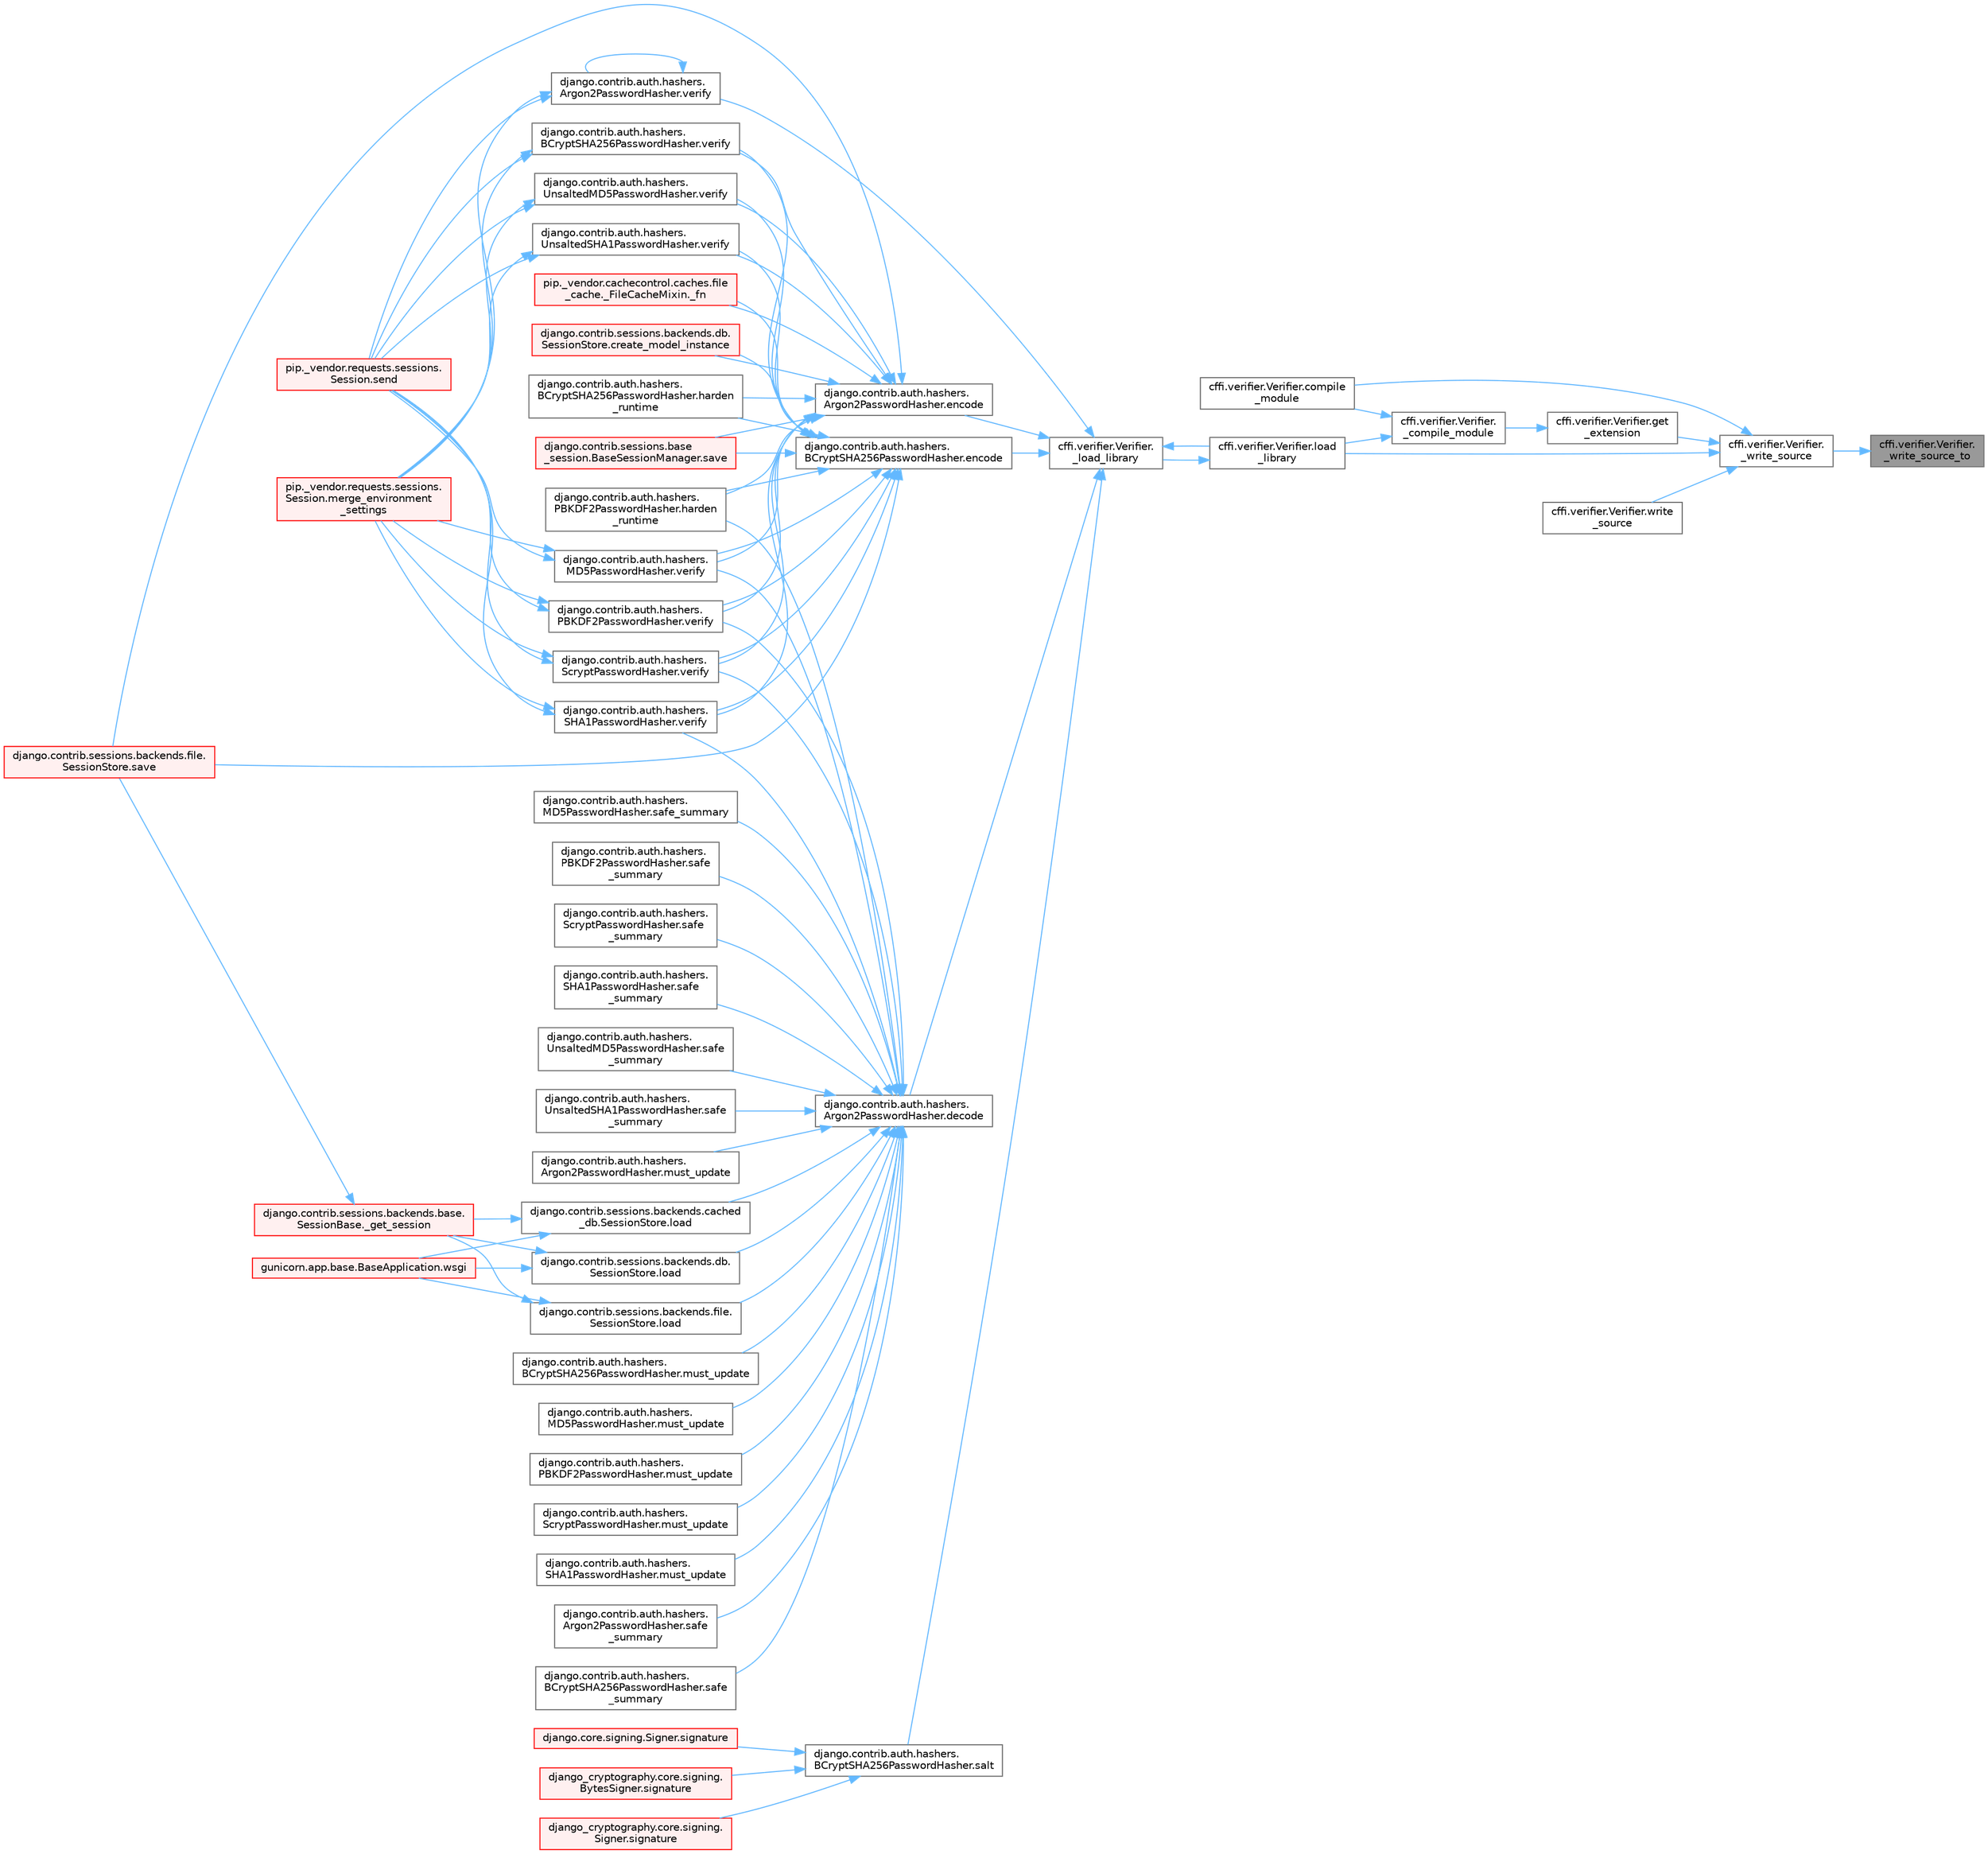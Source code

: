 digraph "cffi.verifier.Verifier._write_source_to"
{
 // LATEX_PDF_SIZE
  bgcolor="transparent";
  edge [fontname=Helvetica,fontsize=10,labelfontname=Helvetica,labelfontsize=10];
  node [fontname=Helvetica,fontsize=10,shape=box,height=0.2,width=0.4];
  rankdir="RL";
  Node1 [id="Node000001",label="cffi.verifier.Verifier.\l_write_source_to",height=0.2,width=0.4,color="gray40", fillcolor="grey60", style="filled", fontcolor="black",tooltip=" "];
  Node1 -> Node2 [id="edge1_Node000001_Node000002",dir="back",color="steelblue1",style="solid",tooltip=" "];
  Node2 [id="Node000002",label="cffi.verifier.Verifier.\l_write_source",height=0.2,width=0.4,color="grey40", fillcolor="white", style="filled",URL="$classcffi_1_1verifier_1_1_verifier.html#a1aa61152a52d10127b522cceb0efb670",tooltip=" "];
  Node2 -> Node3 [id="edge2_Node000002_Node000003",dir="back",color="steelblue1",style="solid",tooltip=" "];
  Node3 [id="Node000003",label="cffi.verifier.Verifier.compile\l_module",height=0.2,width=0.4,color="grey40", fillcolor="white", style="filled",URL="$classcffi_1_1verifier_1_1_verifier.html#a3ab2b13f2f24bb6871b9111923f1a138",tooltip=" "];
  Node2 -> Node4 [id="edge3_Node000002_Node000004",dir="back",color="steelblue1",style="solid",tooltip=" "];
  Node4 [id="Node000004",label="cffi.verifier.Verifier.get\l_extension",height=0.2,width=0.4,color="grey40", fillcolor="white", style="filled",URL="$classcffi_1_1verifier_1_1_verifier.html#af447ee2fbeadedce4b28f517cfb048da",tooltip=" "];
  Node4 -> Node5 [id="edge4_Node000004_Node000005",dir="back",color="steelblue1",style="solid",tooltip=" "];
  Node5 [id="Node000005",label="cffi.verifier.Verifier.\l_compile_module",height=0.2,width=0.4,color="grey40", fillcolor="white", style="filled",URL="$classcffi_1_1verifier_1_1_verifier.html#ae0d07806ff6796d142c1c6d28a035fdd",tooltip=" "];
  Node5 -> Node3 [id="edge5_Node000005_Node000003",dir="back",color="steelblue1",style="solid",tooltip=" "];
  Node5 -> Node6 [id="edge6_Node000005_Node000006",dir="back",color="steelblue1",style="solid",tooltip=" "];
  Node6 [id="Node000006",label="cffi.verifier.Verifier.load\l_library",height=0.2,width=0.4,color="grey40", fillcolor="white", style="filled",URL="$classcffi_1_1verifier_1_1_verifier.html#a3f4cc3b50c42913dd0d22dc233524f28",tooltip=" "];
  Node6 -> Node7 [id="edge7_Node000006_Node000007",dir="back",color="steelblue1",style="solid",tooltip=" "];
  Node7 [id="Node000007",label="cffi.verifier.Verifier.\l_load_library",height=0.2,width=0.4,color="grey40", fillcolor="white", style="filled",URL="$classcffi_1_1verifier_1_1_verifier.html#a9de40d4d3231a07d492a907359b11949",tooltip=" "];
  Node7 -> Node8 [id="edge8_Node000007_Node000008",dir="back",color="steelblue1",style="solid",tooltip=" "];
  Node8 [id="Node000008",label="django.contrib.auth.hashers.\lArgon2PasswordHasher.decode",height=0.2,width=0.4,color="grey40", fillcolor="white", style="filled",URL="$classdjango_1_1contrib_1_1auth_1_1hashers_1_1_argon2_password_hasher.html#a72d1d6fbe76db2c306ea80efb11110a4",tooltip=" "];
  Node8 -> Node9 [id="edge9_Node000008_Node000009",dir="back",color="steelblue1",style="solid",tooltip=" "];
  Node9 [id="Node000009",label="django.contrib.auth.hashers.\lPBKDF2PasswordHasher.harden\l_runtime",height=0.2,width=0.4,color="grey40", fillcolor="white", style="filled",URL="$classdjango_1_1contrib_1_1auth_1_1hashers_1_1_p_b_k_d_f2_password_hasher.html#ae7f1dcad47802823597610b026fae83a",tooltip=" "];
  Node8 -> Node10 [id="edge10_Node000008_Node000010",dir="back",color="steelblue1",style="solid",tooltip=" "];
  Node10 [id="Node000010",label="django.contrib.sessions.backends.cached\l_db.SessionStore.load",height=0.2,width=0.4,color="grey40", fillcolor="white", style="filled",URL="$classdjango_1_1contrib_1_1sessions_1_1backends_1_1cached__db_1_1_session_store.html#a0432d07f359fa8281304478688605af7",tooltip=" "];
  Node10 -> Node11 [id="edge11_Node000010_Node000011",dir="back",color="steelblue1",style="solid",tooltip=" "];
  Node11 [id="Node000011",label="django.contrib.sessions.backends.base.\lSessionBase._get_session",height=0.2,width=0.4,color="red", fillcolor="#FFF0F0", style="filled",URL="$classdjango_1_1contrib_1_1sessions_1_1backends_1_1base_1_1_session_base.html#a3ca0af594cbb5d34f3d4f76c8f90bf4f",tooltip=" "];
  Node11 -> Node726 [id="edge12_Node000011_Node000726",dir="back",color="steelblue1",style="solid",tooltip=" "];
  Node726 [id="Node000726",label="django.contrib.sessions.backends.file.\lSessionStore.save",height=0.2,width=0.4,color="red", fillcolor="#FFF0F0", style="filled",URL="$classdjango_1_1contrib_1_1sessions_1_1backends_1_1file_1_1_session_store.html#af170f9c112376eb1627509287bf9620f",tooltip=" "];
  Node10 -> Node512 [id="edge13_Node000010_Node000512",dir="back",color="steelblue1",style="solid",tooltip=" "];
  Node512 [id="Node000512",label="gunicorn.app.base.BaseApplication.wsgi",height=0.2,width=0.4,color="red", fillcolor="#FFF0F0", style="filled",URL="$classgunicorn_1_1app_1_1base_1_1_base_application.html#a18ae24b2d0d44fb694b9f2b0cdffa670",tooltip=" "];
  Node8 -> Node3139 [id="edge14_Node000008_Node003139",dir="back",color="steelblue1",style="solid",tooltip=" "];
  Node3139 [id="Node003139",label="django.contrib.sessions.backends.db.\lSessionStore.load",height=0.2,width=0.4,color="grey40", fillcolor="white", style="filled",URL="$classdjango_1_1contrib_1_1sessions_1_1backends_1_1db_1_1_session_store.html#aab3bc77d15c0a33590a72f92a2efc994",tooltip=" "];
  Node3139 -> Node11 [id="edge15_Node003139_Node000011",dir="back",color="steelblue1",style="solid",tooltip=" "];
  Node3139 -> Node512 [id="edge16_Node003139_Node000512",dir="back",color="steelblue1",style="solid",tooltip=" "];
  Node8 -> Node511 [id="edge17_Node000008_Node000511",dir="back",color="steelblue1",style="solid",tooltip=" "];
  Node511 [id="Node000511",label="django.contrib.sessions.backends.file.\lSessionStore.load",height=0.2,width=0.4,color="grey40", fillcolor="white", style="filled",URL="$classdjango_1_1contrib_1_1sessions_1_1backends_1_1file_1_1_session_store.html#a408fa63512306fbaa7bbb62742f0295f",tooltip=" "];
  Node511 -> Node11 [id="edge18_Node000511_Node000011",dir="back",color="steelblue1",style="solid",tooltip=" "];
  Node511 -> Node512 [id="edge19_Node000511_Node000512",dir="back",color="steelblue1",style="solid",tooltip=" "];
  Node8 -> Node3140 [id="edge20_Node000008_Node003140",dir="back",color="steelblue1",style="solid",tooltip=" "];
  Node3140 [id="Node003140",label="django.contrib.auth.hashers.\lArgon2PasswordHasher.must_update",height=0.2,width=0.4,color="grey40", fillcolor="white", style="filled",URL="$classdjango_1_1contrib_1_1auth_1_1hashers_1_1_argon2_password_hasher.html#a4d8d054683b5147b2228836536f8e0a3",tooltip=" "];
  Node8 -> Node3141 [id="edge21_Node000008_Node003141",dir="back",color="steelblue1",style="solid",tooltip=" "];
  Node3141 [id="Node003141",label="django.contrib.auth.hashers.\lBCryptSHA256PasswordHasher.must_update",height=0.2,width=0.4,color="grey40", fillcolor="white", style="filled",URL="$classdjango_1_1contrib_1_1auth_1_1hashers_1_1_b_crypt_s_h_a256_password_hasher.html#a0da47cb102c5bbb66cf2a88f02681fc4",tooltip=" "];
  Node8 -> Node3142 [id="edge22_Node000008_Node003142",dir="back",color="steelblue1",style="solid",tooltip=" "];
  Node3142 [id="Node003142",label="django.contrib.auth.hashers.\lMD5PasswordHasher.must_update",height=0.2,width=0.4,color="grey40", fillcolor="white", style="filled",URL="$classdjango_1_1contrib_1_1auth_1_1hashers_1_1_m_d5_password_hasher.html#ab94a37f578422009eb384a7d039be74c",tooltip=" "];
  Node8 -> Node3143 [id="edge23_Node000008_Node003143",dir="back",color="steelblue1",style="solid",tooltip=" "];
  Node3143 [id="Node003143",label="django.contrib.auth.hashers.\lPBKDF2PasswordHasher.must_update",height=0.2,width=0.4,color="grey40", fillcolor="white", style="filled",URL="$classdjango_1_1contrib_1_1auth_1_1hashers_1_1_p_b_k_d_f2_password_hasher.html#a2779a6ac57e7b11aa5b0f06ff2db0ae0",tooltip=" "];
  Node8 -> Node3144 [id="edge24_Node000008_Node003144",dir="back",color="steelblue1",style="solid",tooltip=" "];
  Node3144 [id="Node003144",label="django.contrib.auth.hashers.\lScryptPasswordHasher.must_update",height=0.2,width=0.4,color="grey40", fillcolor="white", style="filled",URL="$classdjango_1_1contrib_1_1auth_1_1hashers_1_1_scrypt_password_hasher.html#ad7430c0123af2934cfb00a1df1e98013",tooltip=" "];
  Node8 -> Node3145 [id="edge25_Node000008_Node003145",dir="back",color="steelblue1",style="solid",tooltip=" "];
  Node3145 [id="Node003145",label="django.contrib.auth.hashers.\lSHA1PasswordHasher.must_update",height=0.2,width=0.4,color="grey40", fillcolor="white", style="filled",URL="$classdjango_1_1contrib_1_1auth_1_1hashers_1_1_s_h_a1_password_hasher.html#a48710ac799dfafff9063e9c3c257879b",tooltip=" "];
  Node8 -> Node3146 [id="edge26_Node000008_Node003146",dir="back",color="steelblue1",style="solid",tooltip=" "];
  Node3146 [id="Node003146",label="django.contrib.auth.hashers.\lArgon2PasswordHasher.safe\l_summary",height=0.2,width=0.4,color="grey40", fillcolor="white", style="filled",URL="$classdjango_1_1contrib_1_1auth_1_1hashers_1_1_argon2_password_hasher.html#a12accfa1720c447a39dfe2f00072b4bd",tooltip=" "];
  Node8 -> Node3147 [id="edge27_Node000008_Node003147",dir="back",color="steelblue1",style="solid",tooltip=" "];
  Node3147 [id="Node003147",label="django.contrib.auth.hashers.\lBCryptSHA256PasswordHasher.safe\l_summary",height=0.2,width=0.4,color="grey40", fillcolor="white", style="filled",URL="$classdjango_1_1contrib_1_1auth_1_1hashers_1_1_b_crypt_s_h_a256_password_hasher.html#a8db6b0f1a9bc0c11380da6b595261419",tooltip=" "];
  Node8 -> Node3148 [id="edge28_Node000008_Node003148",dir="back",color="steelblue1",style="solid",tooltip=" "];
  Node3148 [id="Node003148",label="django.contrib.auth.hashers.\lMD5PasswordHasher.safe_summary",height=0.2,width=0.4,color="grey40", fillcolor="white", style="filled",URL="$classdjango_1_1contrib_1_1auth_1_1hashers_1_1_m_d5_password_hasher.html#aa9ab9e843c2395868e413e2114d95c53",tooltip=" "];
  Node8 -> Node3149 [id="edge29_Node000008_Node003149",dir="back",color="steelblue1",style="solid",tooltip=" "];
  Node3149 [id="Node003149",label="django.contrib.auth.hashers.\lPBKDF2PasswordHasher.safe\l_summary",height=0.2,width=0.4,color="grey40", fillcolor="white", style="filled",URL="$classdjango_1_1contrib_1_1auth_1_1hashers_1_1_p_b_k_d_f2_password_hasher.html#abc89dd47acbf388179b1559b9175ab9c",tooltip=" "];
  Node8 -> Node3150 [id="edge30_Node000008_Node003150",dir="back",color="steelblue1",style="solid",tooltip=" "];
  Node3150 [id="Node003150",label="django.contrib.auth.hashers.\lScryptPasswordHasher.safe\l_summary",height=0.2,width=0.4,color="grey40", fillcolor="white", style="filled",URL="$classdjango_1_1contrib_1_1auth_1_1hashers_1_1_scrypt_password_hasher.html#ad8b9a2f43b3b5a6a8ca1f4d55ed354e7",tooltip=" "];
  Node8 -> Node3151 [id="edge31_Node000008_Node003151",dir="back",color="steelblue1",style="solid",tooltip=" "];
  Node3151 [id="Node003151",label="django.contrib.auth.hashers.\lSHA1PasswordHasher.safe\l_summary",height=0.2,width=0.4,color="grey40", fillcolor="white", style="filled",URL="$classdjango_1_1contrib_1_1auth_1_1hashers_1_1_s_h_a1_password_hasher.html#af0401ddc75458ced75d0a4ba09da337e",tooltip=" "];
  Node8 -> Node3152 [id="edge32_Node000008_Node003152",dir="back",color="steelblue1",style="solid",tooltip=" "];
  Node3152 [id="Node003152",label="django.contrib.auth.hashers.\lUnsaltedMD5PasswordHasher.safe\l_summary",height=0.2,width=0.4,color="grey40", fillcolor="white", style="filled",URL="$classdjango_1_1contrib_1_1auth_1_1hashers_1_1_unsalted_m_d5_password_hasher.html#a04311fccf82d7ee1d53dd5979e13efda",tooltip=" "];
  Node8 -> Node3153 [id="edge33_Node000008_Node003153",dir="back",color="steelblue1",style="solid",tooltip=" "];
  Node3153 [id="Node003153",label="django.contrib.auth.hashers.\lUnsaltedSHA1PasswordHasher.safe\l_summary",height=0.2,width=0.4,color="grey40", fillcolor="white", style="filled",URL="$classdjango_1_1contrib_1_1auth_1_1hashers_1_1_unsalted_s_h_a1_password_hasher.html#a78e95b00b0999cf4b19e747e63fa51f8",tooltip=" "];
  Node8 -> Node3154 [id="edge34_Node000008_Node003154",dir="back",color="steelblue1",style="solid",tooltip=" "];
  Node3154 [id="Node003154",label="django.contrib.auth.hashers.\lMD5PasswordHasher.verify",height=0.2,width=0.4,color="grey40", fillcolor="white", style="filled",URL="$classdjango_1_1contrib_1_1auth_1_1hashers_1_1_m_d5_password_hasher.html#a5ee1720bbd104f7f53ced6d0f7847393",tooltip=" "];
  Node3154 -> Node1793 [id="edge35_Node003154_Node001793",dir="back",color="steelblue1",style="solid",tooltip=" "];
  Node1793 [id="Node001793",label="pip._vendor.requests.sessions.\lSession.merge_environment\l_settings",height=0.2,width=0.4,color="red", fillcolor="#FFF0F0", style="filled",URL="$classpip_1_1__vendor_1_1requests_1_1sessions_1_1_session.html#a1bbc07ae0fd8434a0ae651e3eb482be0",tooltip=" "];
  Node3154 -> Node1794 [id="edge36_Node003154_Node001794",dir="back",color="steelblue1",style="solid",tooltip=" "];
  Node1794 [id="Node001794",label="pip._vendor.requests.sessions.\lSession.send",height=0.2,width=0.4,color="red", fillcolor="#FFF0F0", style="filled",URL="$classpip_1_1__vendor_1_1requests_1_1sessions_1_1_session.html#ac53877008b8d3c6901be36033885124c",tooltip=" "];
  Node8 -> Node3155 [id="edge37_Node000008_Node003155",dir="back",color="steelblue1",style="solid",tooltip=" "];
  Node3155 [id="Node003155",label="django.contrib.auth.hashers.\lPBKDF2PasswordHasher.verify",height=0.2,width=0.4,color="grey40", fillcolor="white", style="filled",URL="$classdjango_1_1contrib_1_1auth_1_1hashers_1_1_p_b_k_d_f2_password_hasher.html#a769f11e83d4f84b6a1aa2414aa345a96",tooltip=" "];
  Node3155 -> Node1793 [id="edge38_Node003155_Node001793",dir="back",color="steelblue1",style="solid",tooltip=" "];
  Node3155 -> Node1794 [id="edge39_Node003155_Node001794",dir="back",color="steelblue1",style="solid",tooltip=" "];
  Node8 -> Node3156 [id="edge40_Node000008_Node003156",dir="back",color="steelblue1",style="solid",tooltip=" "];
  Node3156 [id="Node003156",label="django.contrib.auth.hashers.\lScryptPasswordHasher.verify",height=0.2,width=0.4,color="grey40", fillcolor="white", style="filled",URL="$classdjango_1_1contrib_1_1auth_1_1hashers_1_1_scrypt_password_hasher.html#ae1fe41459b9b8cc72115d2f8c01f6776",tooltip=" "];
  Node3156 -> Node1793 [id="edge41_Node003156_Node001793",dir="back",color="steelblue1",style="solid",tooltip=" "];
  Node3156 -> Node1794 [id="edge42_Node003156_Node001794",dir="back",color="steelblue1",style="solid",tooltip=" "];
  Node8 -> Node3157 [id="edge43_Node000008_Node003157",dir="back",color="steelblue1",style="solid",tooltip=" "];
  Node3157 [id="Node003157",label="django.contrib.auth.hashers.\lSHA1PasswordHasher.verify",height=0.2,width=0.4,color="grey40", fillcolor="white", style="filled",URL="$classdjango_1_1contrib_1_1auth_1_1hashers_1_1_s_h_a1_password_hasher.html#a5ac2a7038875bc3da2654b03c1ae2716",tooltip=" "];
  Node3157 -> Node1793 [id="edge44_Node003157_Node001793",dir="back",color="steelblue1",style="solid",tooltip=" "];
  Node3157 -> Node1794 [id="edge45_Node003157_Node001794",dir="back",color="steelblue1",style="solid",tooltip=" "];
  Node7 -> Node3158 [id="edge46_Node000007_Node003158",dir="back",color="steelblue1",style="solid",tooltip=" "];
  Node3158 [id="Node003158",label="django.contrib.auth.hashers.\lArgon2PasswordHasher.encode",height=0.2,width=0.4,color="grey40", fillcolor="white", style="filled",URL="$classdjango_1_1contrib_1_1auth_1_1hashers_1_1_argon2_password_hasher.html#a0ed201c5832e89c4a3272c737dfc7567",tooltip=" "];
  Node3158 -> Node3159 [id="edge47_Node003158_Node003159",dir="back",color="steelblue1",style="solid",tooltip=" "];
  Node3159 [id="Node003159",label="pip._vendor.cachecontrol.caches.file\l_cache._FileCacheMixin._fn",height=0.2,width=0.4,color="red", fillcolor="#FFF0F0", style="filled",URL="$classpip_1_1__vendor_1_1cachecontrol_1_1caches_1_1file__cache_1_1___file_cache_mixin.html#a8e94253502ca252f8c8ca1e4921fd42f",tooltip=" "];
  Node3158 -> Node1823 [id="edge48_Node003158_Node001823",dir="back",color="steelblue1",style="solid",tooltip=" "];
  Node1823 [id="Node001823",label="django.contrib.sessions.backends.db.\lSessionStore.create_model_instance",height=0.2,width=0.4,color="red", fillcolor="#FFF0F0", style="filled",URL="$classdjango_1_1contrib_1_1sessions_1_1backends_1_1db_1_1_session_store.html#a0a3de585eb81b76b2c9c405702a7a563",tooltip=" "];
  Node3158 -> Node3169 [id="edge49_Node003158_Node003169",dir="back",color="steelblue1",style="solid",tooltip=" "];
  Node3169 [id="Node003169",label="django.contrib.auth.hashers.\lBCryptSHA256PasswordHasher.harden\l_runtime",height=0.2,width=0.4,color="grey40", fillcolor="white", style="filled",URL="$classdjango_1_1contrib_1_1auth_1_1hashers_1_1_b_crypt_s_h_a256_password_hasher.html#aeb2d930973f5a8b0a605c789332df5b0",tooltip=" "];
  Node3158 -> Node9 [id="edge50_Node003158_Node000009",dir="back",color="steelblue1",style="solid",tooltip=" "];
  Node3158 -> Node726 [id="edge51_Node003158_Node000726",dir="back",color="steelblue1",style="solid",tooltip=" "];
  Node3158 -> Node3170 [id="edge52_Node003158_Node003170",dir="back",color="steelblue1",style="solid",tooltip=" "];
  Node3170 [id="Node003170",label="django.contrib.sessions.base\l_session.BaseSessionManager.save",height=0.2,width=0.4,color="red", fillcolor="#FFF0F0", style="filled",URL="$classdjango_1_1contrib_1_1sessions_1_1base__session_1_1_base_session_manager.html#a323bed24720881f2b0c3e3fce57c1a5a",tooltip=" "];
  Node3158 -> Node3171 [id="edge53_Node003158_Node003171",dir="back",color="steelblue1",style="solid",tooltip=" "];
  Node3171 [id="Node003171",label="django.contrib.auth.hashers.\lBCryptSHA256PasswordHasher.verify",height=0.2,width=0.4,color="grey40", fillcolor="white", style="filled",URL="$classdjango_1_1contrib_1_1auth_1_1hashers_1_1_b_crypt_s_h_a256_password_hasher.html#aace67824fb9a74b812da9e723c452182",tooltip=" "];
  Node3171 -> Node1793 [id="edge54_Node003171_Node001793",dir="back",color="steelblue1",style="solid",tooltip=" "];
  Node3171 -> Node1794 [id="edge55_Node003171_Node001794",dir="back",color="steelblue1",style="solid",tooltip=" "];
  Node3158 -> Node3154 [id="edge56_Node003158_Node003154",dir="back",color="steelblue1",style="solid",tooltip=" "];
  Node3158 -> Node3155 [id="edge57_Node003158_Node003155",dir="back",color="steelblue1",style="solid",tooltip=" "];
  Node3158 -> Node3156 [id="edge58_Node003158_Node003156",dir="back",color="steelblue1",style="solid",tooltip=" "];
  Node3158 -> Node3157 [id="edge59_Node003158_Node003157",dir="back",color="steelblue1",style="solid",tooltip=" "];
  Node3158 -> Node3172 [id="edge60_Node003158_Node003172",dir="back",color="steelblue1",style="solid",tooltip=" "];
  Node3172 [id="Node003172",label="django.contrib.auth.hashers.\lUnsaltedMD5PasswordHasher.verify",height=0.2,width=0.4,color="grey40", fillcolor="white", style="filled",URL="$classdjango_1_1contrib_1_1auth_1_1hashers_1_1_unsalted_m_d5_password_hasher.html#ad634eb70221559f3132f12171b8ebae0",tooltip=" "];
  Node3172 -> Node1793 [id="edge61_Node003172_Node001793",dir="back",color="steelblue1",style="solid",tooltip=" "];
  Node3172 -> Node1794 [id="edge62_Node003172_Node001794",dir="back",color="steelblue1",style="solid",tooltip=" "];
  Node3158 -> Node3173 [id="edge63_Node003158_Node003173",dir="back",color="steelblue1",style="solid",tooltip=" "];
  Node3173 [id="Node003173",label="django.contrib.auth.hashers.\lUnsaltedSHA1PasswordHasher.verify",height=0.2,width=0.4,color="grey40", fillcolor="white", style="filled",URL="$classdjango_1_1contrib_1_1auth_1_1hashers_1_1_unsalted_s_h_a1_password_hasher.html#ad4dd5a8b681866ea72b2b9b8b1f3a552",tooltip=" "];
  Node3173 -> Node1793 [id="edge64_Node003173_Node001793",dir="back",color="steelblue1",style="solid",tooltip=" "];
  Node3173 -> Node1794 [id="edge65_Node003173_Node001794",dir="back",color="steelblue1",style="solid",tooltip=" "];
  Node7 -> Node3174 [id="edge66_Node000007_Node003174",dir="back",color="steelblue1",style="solid",tooltip=" "];
  Node3174 [id="Node003174",label="django.contrib.auth.hashers.\lBCryptSHA256PasswordHasher.encode",height=0.2,width=0.4,color="grey40", fillcolor="white", style="filled",URL="$classdjango_1_1contrib_1_1auth_1_1hashers_1_1_b_crypt_s_h_a256_password_hasher.html#a7fac654818c9a8cfe6a5df3fefe957a1",tooltip=" "];
  Node3174 -> Node3159 [id="edge67_Node003174_Node003159",dir="back",color="steelblue1",style="solid",tooltip=" "];
  Node3174 -> Node1823 [id="edge68_Node003174_Node001823",dir="back",color="steelblue1",style="solid",tooltip=" "];
  Node3174 -> Node3169 [id="edge69_Node003174_Node003169",dir="back",color="steelblue1",style="solid",tooltip=" "];
  Node3174 -> Node9 [id="edge70_Node003174_Node000009",dir="back",color="steelblue1",style="solid",tooltip=" "];
  Node3174 -> Node726 [id="edge71_Node003174_Node000726",dir="back",color="steelblue1",style="solid",tooltip=" "];
  Node3174 -> Node3170 [id="edge72_Node003174_Node003170",dir="back",color="steelblue1",style="solid",tooltip=" "];
  Node3174 -> Node3171 [id="edge73_Node003174_Node003171",dir="back",color="steelblue1",style="solid",tooltip=" "];
  Node3174 -> Node3154 [id="edge74_Node003174_Node003154",dir="back",color="steelblue1",style="solid",tooltip=" "];
  Node3174 -> Node3155 [id="edge75_Node003174_Node003155",dir="back",color="steelblue1",style="solid",tooltip=" "];
  Node3174 -> Node3156 [id="edge76_Node003174_Node003156",dir="back",color="steelblue1",style="solid",tooltip=" "];
  Node3174 -> Node3157 [id="edge77_Node003174_Node003157",dir="back",color="steelblue1",style="solid",tooltip=" "];
  Node3174 -> Node3172 [id="edge78_Node003174_Node003172",dir="back",color="steelblue1",style="solid",tooltip=" "];
  Node3174 -> Node3173 [id="edge79_Node003174_Node003173",dir="back",color="steelblue1",style="solid",tooltip=" "];
  Node7 -> Node6 [id="edge80_Node000007_Node000006",dir="back",color="steelblue1",style="solid",tooltip=" "];
  Node7 -> Node3175 [id="edge81_Node000007_Node003175",dir="back",color="steelblue1",style="solid",tooltip=" "];
  Node3175 [id="Node003175",label="django.contrib.auth.hashers.\lBCryptSHA256PasswordHasher.salt",height=0.2,width=0.4,color="grey40", fillcolor="white", style="filled",URL="$classdjango_1_1contrib_1_1auth_1_1hashers_1_1_b_crypt_s_h_a256_password_hasher.html#a8bf9448c637933b786cf0fd4dfa3b346",tooltip=" "];
  Node3175 -> Node3176 [id="edge82_Node003175_Node003176",dir="back",color="steelblue1",style="solid",tooltip=" "];
  Node3176 [id="Node003176",label="django.core.signing.Signer.signature",height=0.2,width=0.4,color="red", fillcolor="#FFF0F0", style="filled",URL="$classdjango_1_1core_1_1signing_1_1_signer.html#a7f07d25e055e1c12121ac821012efb46",tooltip=" "];
  Node3175 -> Node3177 [id="edge83_Node003175_Node003177",dir="back",color="steelblue1",style="solid",tooltip=" "];
  Node3177 [id="Node003177",label="django_cryptography.core.signing.\lBytesSigner.signature",height=0.2,width=0.4,color="red", fillcolor="#FFF0F0", style="filled",URL="$classdjango__cryptography_1_1core_1_1signing_1_1_bytes_signer.html#a90cc9a96f9ef73301790d9762e653f19",tooltip=" "];
  Node3175 -> Node3178 [id="edge84_Node003175_Node003178",dir="back",color="steelblue1",style="solid",tooltip=" "];
  Node3178 [id="Node003178",label="django_cryptography.core.signing.\lSigner.signature",height=0.2,width=0.4,color="red", fillcolor="#FFF0F0", style="filled",URL="$classdjango__cryptography_1_1core_1_1signing_1_1_signer.html#ad71de574e6dffcf1fab21a8ecac7c516",tooltip=" "];
  Node7 -> Node3179 [id="edge85_Node000007_Node003179",dir="back",color="steelblue1",style="solid",tooltip=" "];
  Node3179 [id="Node003179",label="django.contrib.auth.hashers.\lArgon2PasswordHasher.verify",height=0.2,width=0.4,color="grey40", fillcolor="white", style="filled",URL="$classdjango_1_1contrib_1_1auth_1_1hashers_1_1_argon2_password_hasher.html#aa1b8e90990f8dc1f2a0dcb0f6e95a364",tooltip=" "];
  Node3179 -> Node1793 [id="edge86_Node003179_Node001793",dir="back",color="steelblue1",style="solid",tooltip=" "];
  Node3179 -> Node1794 [id="edge87_Node003179_Node001794",dir="back",color="steelblue1",style="solid",tooltip=" "];
  Node3179 -> Node3179 [id="edge88_Node003179_Node003179",dir="back",color="steelblue1",style="solid",tooltip=" "];
  Node2 -> Node6 [id="edge89_Node000002_Node000006",dir="back",color="steelblue1",style="solid",tooltip=" "];
  Node2 -> Node299 [id="edge90_Node000002_Node000299",dir="back",color="steelblue1",style="solid",tooltip=" "];
  Node299 [id="Node000299",label="cffi.verifier.Verifier.write\l_source",height=0.2,width=0.4,color="grey40", fillcolor="white", style="filled",URL="$classcffi_1_1verifier_1_1_verifier.html#acfc2cae2263ee74388a5b862ae5cf874",tooltip=" "];
}
